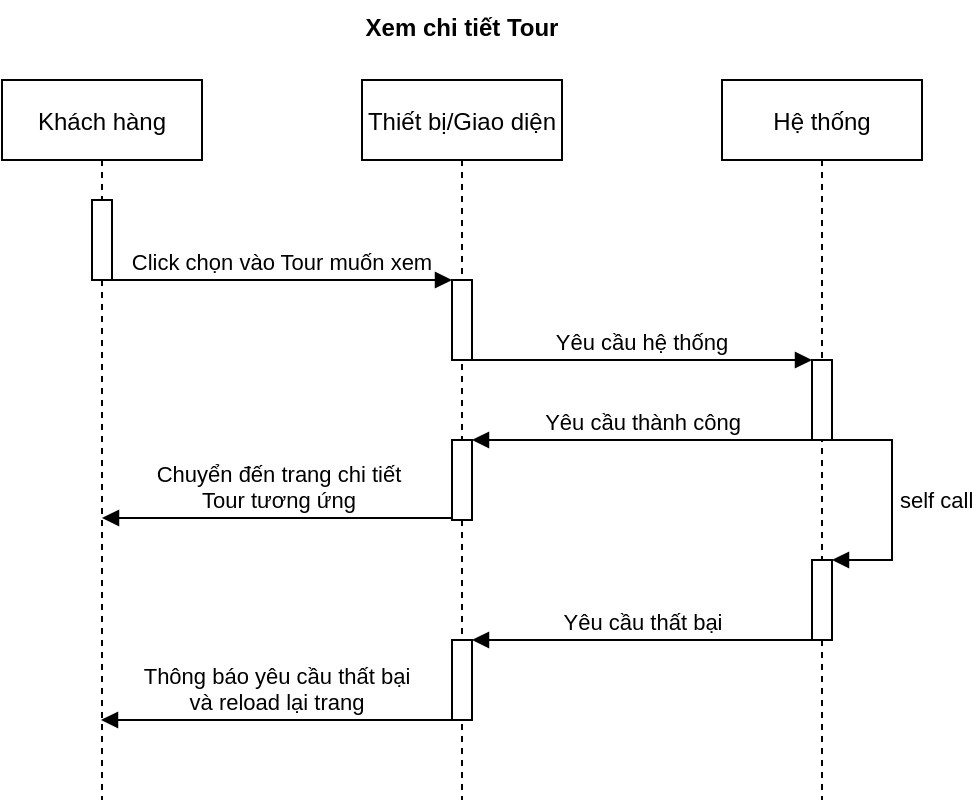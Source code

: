 <mxfile version="15.1.4" type="github">
  <diagram id="pjHbaer8m_k7_cDRKmgO" name="Page-1">
    <mxGraphModel dx="1662" dy="794" grid="1" gridSize="10" guides="1" tooltips="1" connect="1" arrows="1" fold="1" page="1" pageScale="1" pageWidth="827" pageHeight="1169" math="0" shadow="0">
      <root>
        <mxCell id="0" />
        <mxCell id="1" parent="0" />
        <mxCell id="wBafVyjydXNQJPVj5CVr-1" value="Khách hàng" style="shape=umlLifeline;perimeter=lifelinePerimeter;container=1;collapsible=0;recursiveResize=0;rounded=0;shadow=0;strokeWidth=1;" parent="1" vertex="1">
          <mxGeometry x="120" y="80" width="100" height="360" as="geometry" />
        </mxCell>
        <mxCell id="wBafVyjydXNQJPVj5CVr-2" value="" style="points=[];perimeter=orthogonalPerimeter;rounded=0;shadow=0;strokeWidth=1;" parent="wBafVyjydXNQJPVj5CVr-1" vertex="1">
          <mxGeometry x="45" y="60" width="10" height="40" as="geometry" />
        </mxCell>
        <mxCell id="wBafVyjydXNQJPVj5CVr-3" value="Thiết bị/Giao diện" style="shape=umlLifeline;perimeter=lifelinePerimeter;container=1;collapsible=0;recursiveResize=0;rounded=0;shadow=0;strokeWidth=1;" parent="1" vertex="1">
          <mxGeometry x="300" y="80" width="100" height="360" as="geometry" />
        </mxCell>
        <mxCell id="wBafVyjydXNQJPVj5CVr-4" value="" style="points=[];perimeter=orthogonalPerimeter;rounded=0;shadow=0;strokeWidth=1;" parent="wBafVyjydXNQJPVj5CVr-3" vertex="1">
          <mxGeometry x="45" y="100" width="10" height="40" as="geometry" />
        </mxCell>
        <mxCell id="wBafVyjydXNQJPVj5CVr-5" value="Click chọn vào Tour muốn xem" style="verticalAlign=bottom;endArrow=block;shadow=0;strokeWidth=1;" parent="1" source="wBafVyjydXNQJPVj5CVr-2" target="wBafVyjydXNQJPVj5CVr-4" edge="1">
          <mxGeometry relative="1" as="geometry">
            <mxPoint x="275" y="160" as="sourcePoint" />
            <mxPoint x="320" y="200" as="targetPoint" />
            <Array as="points">
              <mxPoint x="240" y="180" />
              <mxPoint x="320" y="180" />
            </Array>
          </mxGeometry>
        </mxCell>
        <mxCell id="wBafVyjydXNQJPVj5CVr-6" value="Hệ thống" style="shape=umlLifeline;perimeter=lifelinePerimeter;container=1;collapsible=0;recursiveResize=0;rounded=0;shadow=0;strokeWidth=1;" parent="1" vertex="1">
          <mxGeometry x="480" y="80" width="100" height="360" as="geometry" />
        </mxCell>
        <mxCell id="wBafVyjydXNQJPVj5CVr-7" value="" style="points=[];perimeter=orthogonalPerimeter;rounded=0;shadow=0;strokeWidth=1;" parent="wBafVyjydXNQJPVj5CVr-6" vertex="1">
          <mxGeometry x="45" y="140" width="10" height="40" as="geometry" />
        </mxCell>
        <mxCell id="wBafVyjydXNQJPVj5CVr-8" value="Yêu cầu hệ thống" style="verticalAlign=bottom;endArrow=block;shadow=0;strokeWidth=1;" parent="1" source="wBafVyjydXNQJPVj5CVr-4" target="wBafVyjydXNQJPVj5CVr-7" edge="1">
          <mxGeometry relative="1" as="geometry">
            <mxPoint x="350" y="160.0" as="sourcePoint" />
            <mxPoint x="520" y="160.0" as="targetPoint" />
            <Array as="points">
              <mxPoint x="410" y="220" />
            </Array>
          </mxGeometry>
        </mxCell>
        <mxCell id="wBafVyjydXNQJPVj5CVr-11" value="Yêu cầu thành công" style="html=1;verticalAlign=bottom;endArrow=block;" parent="1" source="wBafVyjydXNQJPVj5CVr-7" target="wBafVyjydXNQJPVj5CVr-12" edge="1">
          <mxGeometry width="80" relative="1" as="geometry">
            <mxPoint x="520" y="260" as="sourcePoint" />
            <mxPoint x="460" y="300" as="targetPoint" />
            <Array as="points">
              <mxPoint x="500" y="260" />
              <mxPoint x="440" y="260" />
            </Array>
          </mxGeometry>
        </mxCell>
        <mxCell id="wBafVyjydXNQJPVj5CVr-12" value="" style="points=[];perimeter=orthogonalPerimeter;rounded=0;shadow=0;strokeWidth=1;" parent="1" vertex="1">
          <mxGeometry x="345" y="260" width="10" height="40" as="geometry" />
        </mxCell>
        <mxCell id="wBafVyjydXNQJPVj5CVr-13" value="Chuyển đến trang chi tiết &lt;br&gt;Tour tương ứng" style="html=1;verticalAlign=bottom;endArrow=block;" parent="1" source="wBafVyjydXNQJPVj5CVr-12" target="wBafVyjydXNQJPVj5CVr-1" edge="1">
          <mxGeometry width="80" relative="1" as="geometry">
            <mxPoint x="345" y="299" as="sourcePoint" />
            <mxPoint x="175" y="299" as="targetPoint" />
            <Array as="points">
              <mxPoint x="320" y="299" />
              <mxPoint x="260" y="299" />
            </Array>
          </mxGeometry>
        </mxCell>
        <mxCell id="wBafVyjydXNQJPVj5CVr-17" value="Xem chi tiết Tour" style="text;align=center;fontStyle=1;verticalAlign=middle;spacingLeft=3;spacingRight=3;strokeColor=none;rotatable=0;points=[[0,0.5],[1,0.5]];portConstraint=eastwest;" parent="1" vertex="1">
          <mxGeometry x="310" y="40" width="80" height="26" as="geometry" />
        </mxCell>
        <mxCell id="bxBbE6pVQbLGGulewgon-1" value="" style="html=1;points=[];perimeter=orthogonalPerimeter;" vertex="1" parent="1">
          <mxGeometry x="525" y="320" width="10" height="40" as="geometry" />
        </mxCell>
        <mxCell id="bxBbE6pVQbLGGulewgon-2" value="self call" style="edgeStyle=orthogonalEdgeStyle;html=1;align=left;spacingLeft=2;endArrow=block;rounded=0;entryX=1;entryY=0;" edge="1" target="bxBbE6pVQbLGGulewgon-1" parent="1">
          <mxGeometry relative="1" as="geometry">
            <mxPoint x="535" y="260" as="sourcePoint" />
            <Array as="points">
              <mxPoint x="565" y="260" />
            </Array>
          </mxGeometry>
        </mxCell>
        <mxCell id="bxBbE6pVQbLGGulewgon-4" value="Yêu cầu thất bại" style="html=1;verticalAlign=bottom;endArrow=block;" edge="1" parent="1">
          <mxGeometry width="80" relative="1" as="geometry">
            <mxPoint x="525" y="360" as="sourcePoint" />
            <mxPoint x="355" y="360" as="targetPoint" />
            <Array as="points">
              <mxPoint x="500" y="360" />
              <mxPoint x="440" y="360" />
            </Array>
            <mxPoint as="offset" />
          </mxGeometry>
        </mxCell>
        <mxCell id="bxBbE6pVQbLGGulewgon-5" value="Thông báo yêu cầu thất bại&lt;br&gt;và reload lại trang" style="html=1;verticalAlign=bottom;endArrow=block;" edge="1" parent="1">
          <mxGeometry width="80" relative="1" as="geometry">
            <mxPoint x="345" y="400" as="sourcePoint" />
            <mxPoint x="169.5" y="400" as="targetPoint" />
            <Array as="points">
              <mxPoint x="320" y="400" />
              <mxPoint x="260" y="400" />
            </Array>
          </mxGeometry>
        </mxCell>
        <mxCell id="bxBbE6pVQbLGGulewgon-6" value="" style="points=[];perimeter=orthogonalPerimeter;rounded=0;shadow=0;strokeWidth=1;" vertex="1" parent="1">
          <mxGeometry x="345" y="360" width="10" height="40" as="geometry" />
        </mxCell>
      </root>
    </mxGraphModel>
  </diagram>
</mxfile>

